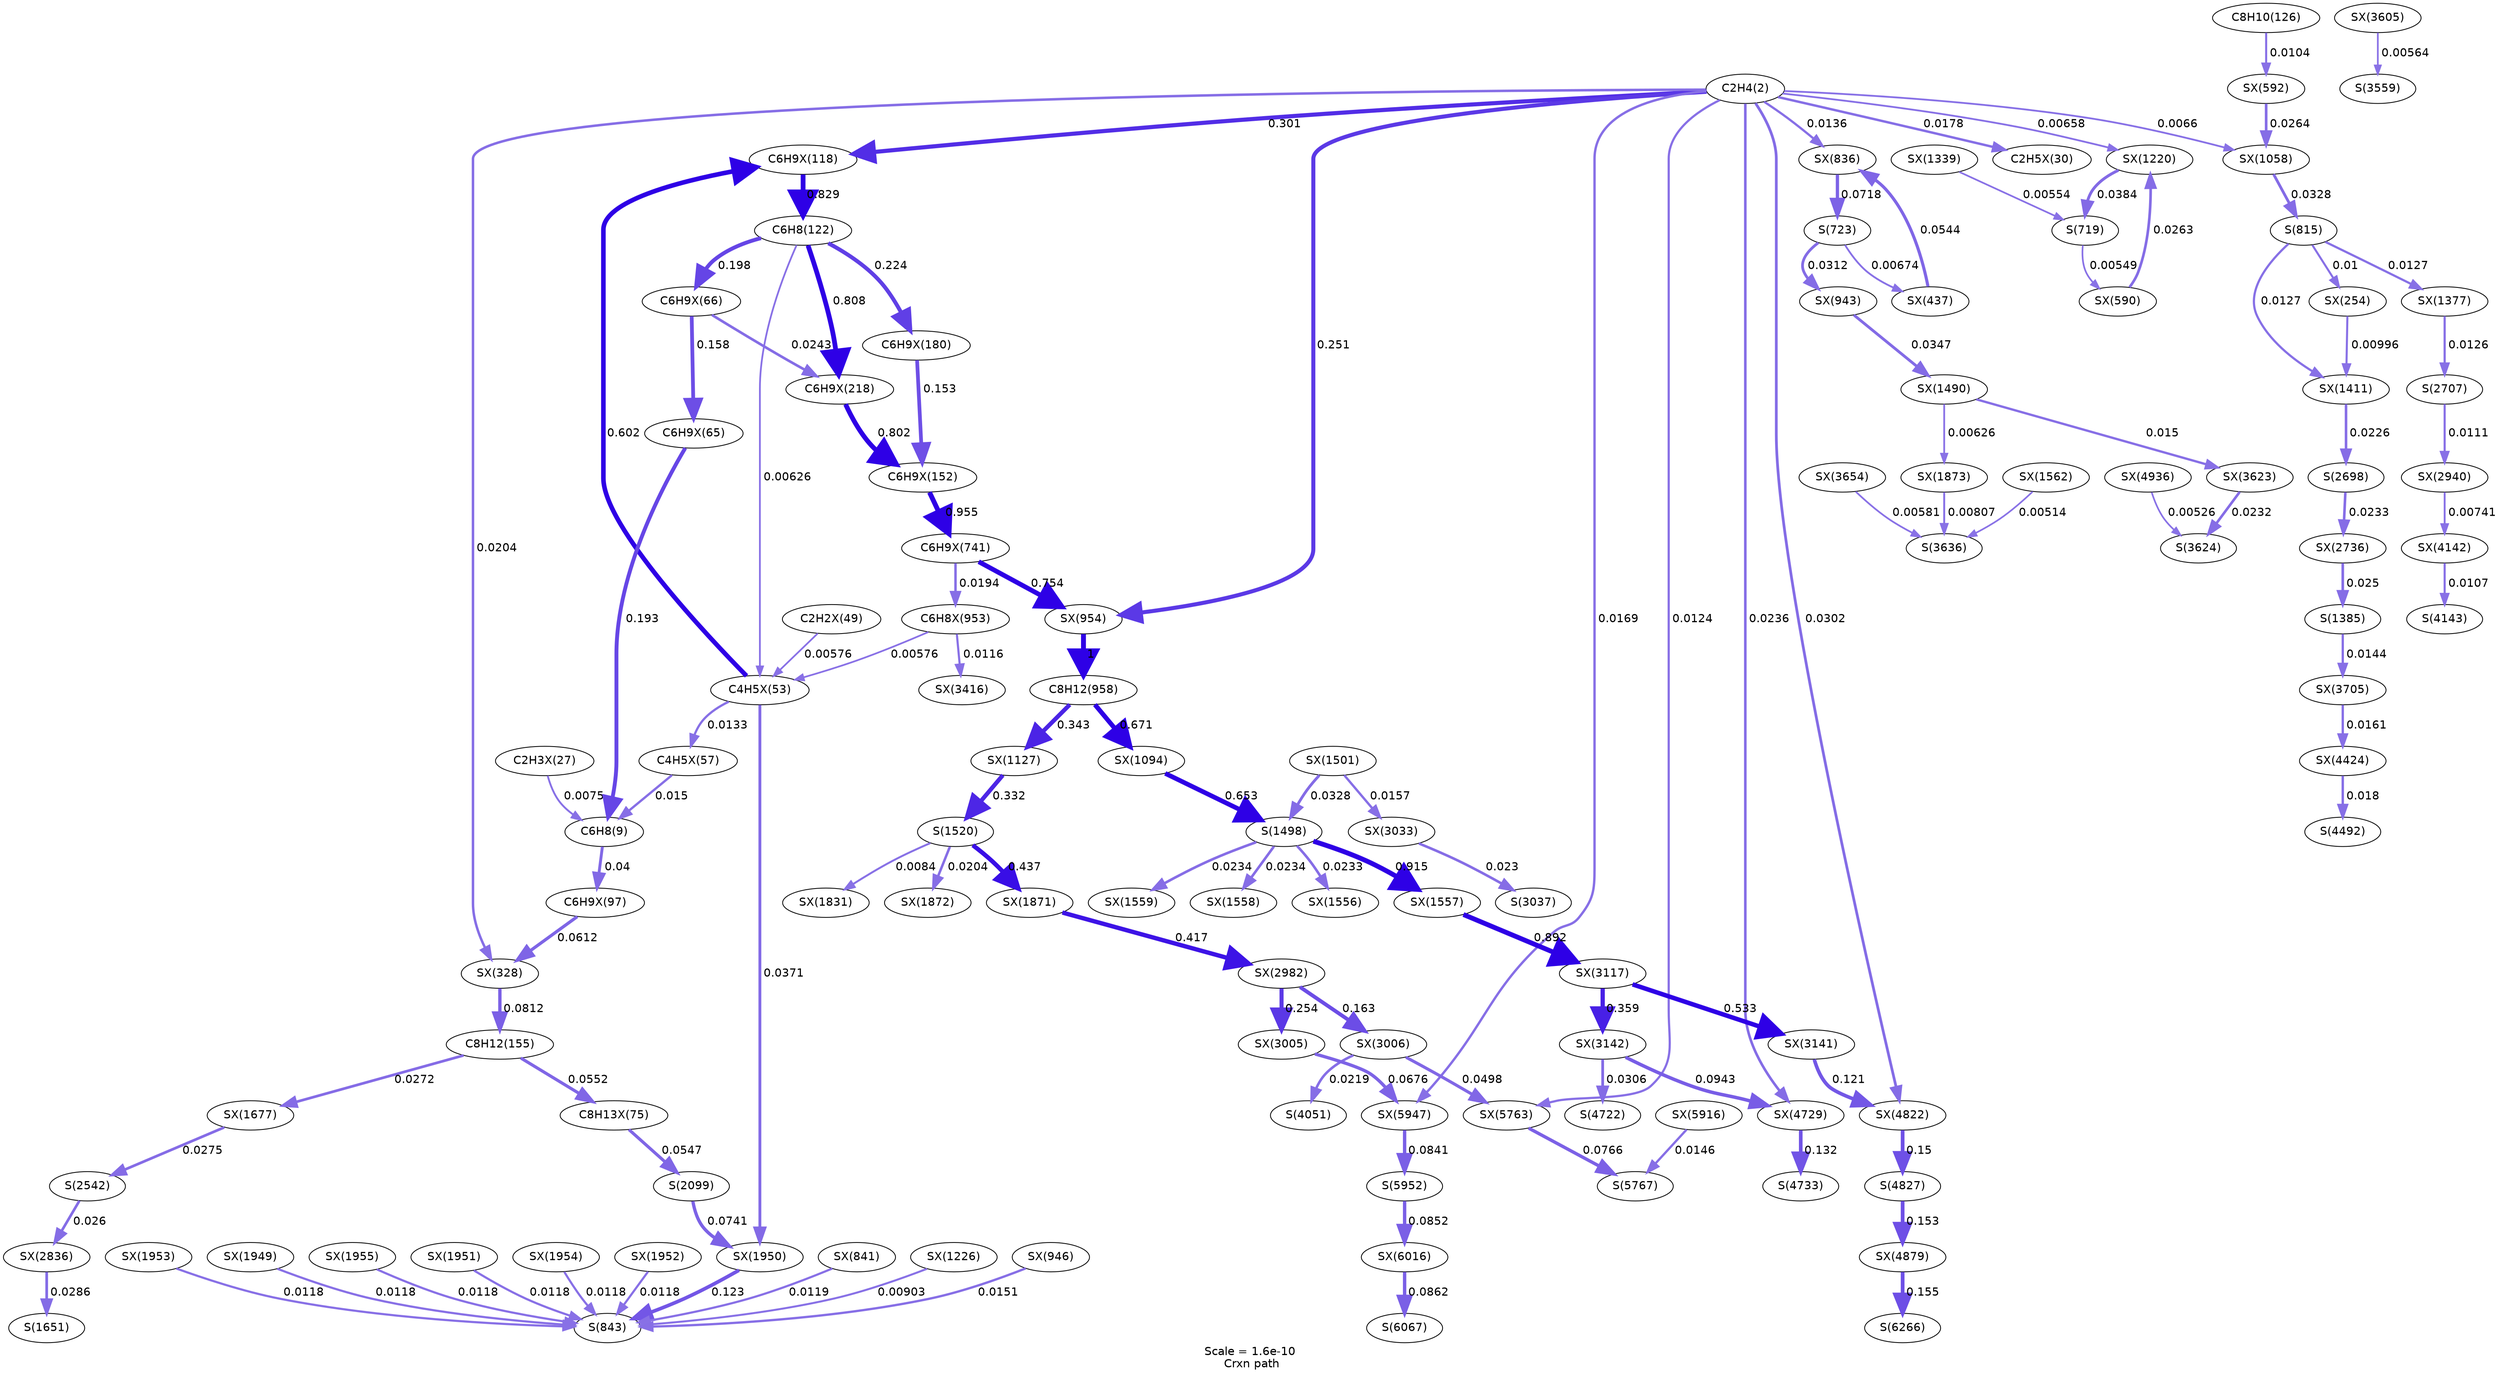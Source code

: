 digraph reaction_paths {
center=1;
s5 -> s59[fontname="Helvetica", style="setlinewidth(2.96)", arrowsize=1.48, color="0.7, 0.518, 0.9"
, label=" 0.0178"];
s5 -> s73[fontname="Helvetica", style="setlinewidth(5.09)", arrowsize=2.55, color="0.7, 0.801, 0.9"
, label=" 0.301"];
s5 -> s104[fontname="Helvetica", style="setlinewidth(2.76)", arrowsize=1.38, color="0.7, 0.514, 0.9"
, label=" 0.0136"];
s5 -> s114[fontname="Helvetica", style="setlinewidth(4.96)", arrowsize=2.48, color="0.7, 0.751, 0.9"
, label=" 0.251"];
s5 -> s126[fontname="Helvetica", style="setlinewidth(2.21)", arrowsize=1.1, color="0.7, 0.507, 0.9"
, label=" 0.00658"];
s5 -> s120[fontname="Helvetica", style="setlinewidth(2.21)", arrowsize=1.1, color="0.7, 0.507, 0.9"
, label=" 0.0066"];
s5 -> s84[fontname="Helvetica", style="setlinewidth(3.06)", arrowsize=1.53, color="0.7, 0.52, 0.9"
, label=" 0.0204"];
s5 -> s285[fontname="Helvetica", style="setlinewidth(3.17)", arrowsize=1.59, color="0.7, 0.524, 0.9"
, label=" 0.0236"];
s5 -> s288[fontname="Helvetica", style="setlinewidth(3.36)", arrowsize=1.68, color="0.7, 0.53, 0.9"
, label=" 0.0302"];
s5 -> s306[fontname="Helvetica", style="setlinewidth(2.69)", arrowsize=1.34, color="0.7, 0.512, 0.9"
, label=" 0.0124"];
s5 -> s310[fontname="Helvetica", style="setlinewidth(2.92)", arrowsize=1.46, color="0.7, 0.517, 0.9"
, label=" 0.0169"];
s58 -> s9[fontname="Helvetica", style="setlinewidth(2.31)", arrowsize=1.15, color="0.7, 0.508, 0.9"
, label=" 0.0075"];
s64 -> s65[fontname="Helvetica", style="setlinewidth(2.11)", arrowsize=1.05, color="0.7, 0.506, 0.9"
, label=" 0.00576"];
s66 -> s9[fontname="Helvetica", style="setlinewidth(2.83)", arrowsize=1.41, color="0.7, 0.515, 0.9"
, label=" 0.015"];
s65 -> s66[fontname="Helvetica", style="setlinewidth(2.74)", arrowsize=1.37, color="0.7, 0.513, 0.9"
, label=" 0.0133"];
s67 -> s9[fontname="Helvetica", style="setlinewidth(4.76)", arrowsize=2.38, color="0.7, 0.693, 0.9"
, label=" 0.193"];
s9 -> s72[fontname="Helvetica", style="setlinewidth(3.57)", arrowsize=1.78, color="0.7, 0.54, 0.9"
, label=" 0.04"];
s65 -> s73[fontname="Helvetica", style="setlinewidth(5.62)", arrowsize=2.81, color="0.7, 1.1, 0.9"
, label=" 0.602"];
s13 -> s65[fontname="Helvetica", style="setlinewidth(2.17)", arrowsize=1.08, color="0.7, 0.506, 0.9"
, label=" 0.00626"];
s65 -> s166[fontname="Helvetica", style="setlinewidth(3.51)", arrowsize=1.76, color="0.7, 0.537, 0.9"
, label=" 0.0371"];
s113 -> s65[fontname="Helvetica", style="setlinewidth(2.11)", arrowsize=1.05, color="0.7, 0.506, 0.9"
, label=" 0.00576"];
s73 -> s13[fontname="Helvetica", style="setlinewidth(5.86)", arrowsize=2.93, color="0.7, 1.33, 0.9"
, label=" 0.829"];
s13 -> s78[fontname="Helvetica", style="setlinewidth(4.87)", arrowsize=2.44, color="0.7, 0.724, 0.9"
, label=" 0.224"];
s13 -> s79[fontname="Helvetica", style="setlinewidth(5.84)", arrowsize=2.92, color="0.7, 1.31, 0.9"
, label=" 0.808"];
s13 -> s68[fontname="Helvetica", style="setlinewidth(4.78)", arrowsize=2.39, color="0.7, 0.698, 0.9"
, label=" 0.198"];
s68 -> s67[fontname="Helvetica", style="setlinewidth(4.61)", arrowsize=2.3, color="0.7, 0.658, 0.9"
, label=" 0.158"];
s72 -> s84[fontname="Helvetica", style="setlinewidth(3.89)", arrowsize=1.95, color="0.7, 0.561, 0.9"
, label=" 0.0612"];
s14 -> s93[fontname="Helvetica", style="setlinewidth(2.55)", arrowsize=1.28, color="0.7, 0.51, 0.9"
, label=" 0.0104"];
s78 -> s76[fontname="Helvetica", style="setlinewidth(4.58)", arrowsize=2.29, color="0.7, 0.653, 0.9"
, label=" 0.153"];
s79 -> s76[fontname="Helvetica", style="setlinewidth(5.83)", arrowsize=2.92, color="0.7, 1.3, 0.9"
, label=" 0.802"];
s68 -> s79[fontname="Helvetica", style="setlinewidth(3.19)", arrowsize=1.6, color="0.7, 0.524, 0.9"
, label=" 0.0243"];
s76 -> s100[fontname="Helvetica", style="setlinewidth(5.97)", arrowsize=2.98, color="0.7, 1.46, 0.9"
, label=" 0.955"];
s88 -> s104[fontname="Helvetica", style="setlinewidth(3.8)", arrowsize=1.9, color="0.7, 0.554, 0.9"
, label=" 0.0544"];
s19 -> s88[fontname="Helvetica", style="setlinewidth(2.23)", arrowsize=1.11, color="0.7, 0.507, 0.9"
, label=" 0.00674"];
s104 -> s19[fontname="Helvetica", style="setlinewidth(4.01)", arrowsize=2.01, color="0.7, 0.572, 0.9"
, label=" 0.0718"];
s19 -> s110[fontname="Helvetica", style="setlinewidth(3.38)", arrowsize=1.69, color="0.7, 0.531, 0.9"
, label=" 0.0312"];
s100 -> s114[fontname="Helvetica", style="setlinewidth(5.79)", arrowsize=2.89, color="0.7, 1.25, 0.9"
, label=" 0.754"];
s100 -> s113[fontname="Helvetica", style="setlinewidth(3.02)", arrowsize=1.51, color="0.7, 0.519, 0.9"
, label=" 0.0194"];
s93 -> s120[fontname="Helvetica", style="setlinewidth(3.26)", arrowsize=1.63, color="0.7, 0.526, 0.9"
, label=" 0.0264"];
s114 -> s24[fontname="Helvetica", style="setlinewidth(6)", arrowsize=3, color="0.7, 1.5, 0.9"
, label=" 1"];
s24 -> s121[fontname="Helvetica", style="setlinewidth(5.7)", arrowsize=2.85, color="0.7, 1.17, 0.9"
, label=" 0.671"];
s24 -> s122[fontname="Helvetica", style="setlinewidth(5.19)", arrowsize=2.6, color="0.7, 0.843, 0.9"
, label=" 0.343"];
s91 -> s126[fontname="Helvetica", style="setlinewidth(3.25)", arrowsize=1.63, color="0.7, 0.526, 0.9"
, label=" 0.0263"];
s18 -> s91[fontname="Helvetica", style="setlinewidth(2.07)", arrowsize=1.04, color="0.7, 0.505, 0.9"
, label=" 0.00549"];
s126 -> s18[fontname="Helvetica", style="setlinewidth(3.54)", arrowsize=1.77, color="0.7, 0.538, 0.9"
, label=" 0.0384"];
s128 -> s18[fontname="Helvetica", style="setlinewidth(2.08)", arrowsize=1.04, color="0.7, 0.506, 0.9"
, label=" 0.00554"];
s120 -> s20[fontname="Helvetica", style="setlinewidth(3.42)", arrowsize=1.71, color="0.7, 0.533, 0.9"
, label=" 0.0328"];
s20 -> s81[fontname="Helvetica", style="setlinewidth(2.52)", arrowsize=1.26, color="0.7, 0.51, 0.9"
, label=" 0.01"];
s20 -> s134[fontname="Helvetica", style="setlinewidth(2.7)", arrowsize=1.35, color="0.7, 0.513, 0.9"
, label=" 0.0127"];
s20 -> s132[fontname="Helvetica", style="setlinewidth(2.7)", arrowsize=1.35, color="0.7, 0.513, 0.9"
, label=" 0.0127"];
s110 -> s140[fontname="Helvetica", style="setlinewidth(3.46)", arrowsize=1.73, color="0.7, 0.535, 0.9"
, label=" 0.0347"];
s121 -> s28[fontname="Helvetica", style="setlinewidth(5.68)", arrowsize=2.84, color="0.7, 1.15, 0.9"
, label=" 0.653"];
s141 -> s28[fontname="Helvetica", style="setlinewidth(3.42)", arrowsize=1.71, color="0.7, 0.533, 0.9"
, label=" 0.0328"];
s28 -> s145[fontname="Helvetica", style="setlinewidth(3.16)", arrowsize=1.58, color="0.7, 0.523, 0.9"
, label=" 0.0234"];
s28 -> s143[fontname="Helvetica", style="setlinewidth(5.93)", arrowsize=2.97, color="0.7, 1.42, 0.9"
, label=" 0.915"];
s28 -> s144[fontname="Helvetica", style="setlinewidth(3.16)", arrowsize=1.58, color="0.7, 0.523, 0.9"
, label=" 0.0234"];
s28 -> s142[fontname="Helvetica", style="setlinewidth(3.16)", arrowsize=1.58, color="0.7, 0.523, 0.9"
, label=" 0.0233"];
s84 -> s16[fontname="Helvetica", style="setlinewidth(4.1)", arrowsize=2.05, color="0.7, 0.581, 0.9"
, label=" 0.0812"];
s16 -> s70[fontname="Helvetica", style="setlinewidth(3.81)", arrowsize=1.91, color="0.7, 0.555, 0.9"
, label=" 0.0552"];
s16 -> s151[fontname="Helvetica", style="setlinewidth(3.28)", arrowsize=1.64, color="0.7, 0.527, 0.9"
, label=" 0.0272"];
s122 -> s29[fontname="Helvetica", style="setlinewidth(5.17)", arrowsize=2.58, color="0.7, 0.832, 0.9"
, label=" 0.332"];
s29 -> s160[fontname="Helvetica", style="setlinewidth(3.06)", arrowsize=1.53, color="0.7, 0.52, 0.9"
, label=" 0.0204"];
s29 -> s159[fontname="Helvetica", style="setlinewidth(5.38)", arrowsize=2.69, color="0.7, 0.937, 0.9"
, label=" 0.437"];
s29 -> s158[fontname="Helvetica", style="setlinewidth(2.39)", arrowsize=1.2, color="0.7, 0.508, 0.9"
, label=" 0.0084"];
s105 -> s22[fontname="Helvetica", style="setlinewidth(2.65)", arrowsize=1.33, color="0.7, 0.512, 0.9"
, label=" 0.0119"];
s127 -> s22[fontname="Helvetica", style="setlinewidth(2.45)", arrowsize=1.22, color="0.7, 0.509, 0.9"
, label=" 0.00903"];
s112 -> s22[fontname="Helvetica", style="setlinewidth(2.84)", arrowsize=1.42, color="0.7, 0.515, 0.9"
, label=" 0.0151"];
s166 -> s22[fontname="Helvetica", style="setlinewidth(4.42)", arrowsize=2.21, color="0.7, 0.623, 0.9"
, label=" 0.123"];
s169 -> s22[fontname="Helvetica", style="setlinewidth(2.65)", arrowsize=1.32, color="0.7, 0.512, 0.9"
, label=" 0.0118"];
s165 -> s22[fontname="Helvetica", style="setlinewidth(2.65)", arrowsize=1.32, color="0.7, 0.512, 0.9"
, label=" 0.0118"];
s171 -> s22[fontname="Helvetica", style="setlinewidth(2.65)", arrowsize=1.32, color="0.7, 0.512, 0.9"
, label=" 0.0118"];
s167 -> s22[fontname="Helvetica", style="setlinewidth(2.65)", arrowsize=1.32, color="0.7, 0.512, 0.9"
, label=" 0.0118"];
s170 -> s22[fontname="Helvetica", style="setlinewidth(2.65)", arrowsize=1.32, color="0.7, 0.512, 0.9"
, label=" 0.0118"];
s168 -> s22[fontname="Helvetica", style="setlinewidth(2.65)", arrowsize=1.32, color="0.7, 0.512, 0.9"
, label=" 0.0118"];
s70 -> s31[fontname="Helvetica", style="setlinewidth(3.81)", arrowsize=1.9, color="0.7, 0.555, 0.9"
, label=" 0.0547"];
s31 -> s166[fontname="Helvetica", style="setlinewidth(4.04)", arrowsize=2.02, color="0.7, 0.574, 0.9"
, label=" 0.0741"];
s81 -> s134[fontname="Helvetica", style="setlinewidth(2.52)", arrowsize=1.26, color="0.7, 0.51, 0.9"
, label=" 0.00996"];
s134 -> s33[fontname="Helvetica", style="setlinewidth(3.14)", arrowsize=1.57, color="0.7, 0.523, 0.9"
, label=" 0.0226"];
s33 -> s194[fontname="Helvetica", style="setlinewidth(3.16)", arrowsize=1.58, color="0.7, 0.523, 0.9"
, label=" 0.0233"];
s151 -> s32[fontname="Helvetica", style="setlinewidth(3.29)", arrowsize=1.64, color="0.7, 0.528, 0.9"
, label=" 0.0275"];
s32 -> s202[fontname="Helvetica", style="setlinewidth(3.24)", arrowsize=1.62, color="0.7, 0.526, 0.9"
, label=" 0.026"];
s132 -> s34[fontname="Helvetica", style="setlinewidth(2.7)", arrowsize=1.35, color="0.7, 0.513, 0.9"
, label=" 0.0126"];
s34 -> s207[fontname="Helvetica", style="setlinewidth(2.6)", arrowsize=1.3, color="0.7, 0.511, 0.9"
, label=" 0.0111"];
s159 -> s212[fontname="Helvetica", style="setlinewidth(5.34)", arrowsize=2.67, color="0.7, 0.917, 0.9"
, label=" 0.417"];
s212 -> s214[fontname="Helvetica", style="setlinewidth(4.63)", arrowsize=2.31, color="0.7, 0.663, 0.9"
, label=" 0.163"];
s212 -> s213[fontname="Helvetica", style="setlinewidth(4.97)", arrowsize=2.48, color="0.7, 0.754, 0.9"
, label=" 0.254"];
s141 -> s218[fontname="Helvetica", style="setlinewidth(2.87)", arrowsize=1.43, color="0.7, 0.516, 0.9"
, label=" 0.0157"];
s143 -> s219[fontname="Helvetica", style="setlinewidth(5.91)", arrowsize=2.96, color="0.7, 1.39, 0.9"
, label=" 0.892"];
s219 -> s221[fontname="Helvetica", style="setlinewidth(5.23)", arrowsize=2.61, color="0.7, 0.859, 0.9"
, label=" 0.359"];
s219 -> s220[fontname="Helvetica", style="setlinewidth(5.52)", arrowsize=2.76, color="0.7, 1.03, 0.9"
, label=" 0.533"];
s113 -> s230[fontname="Helvetica", style="setlinewidth(2.63)", arrowsize=1.32, color="0.7, 0.512, 0.9"
, label=" 0.0116"];
s243 -> s39[fontname="Helvetica", style="setlinewidth(2.09)", arrowsize=1.05, color="0.7, 0.506, 0.9"
, label=" 0.00564"];
s140 -> s161[fontname="Helvetica", style="setlinewidth(2.17)", arrowsize=1.08, color="0.7, 0.506, 0.9"
, label=" 0.00626"];
s140 -> s245[fontname="Helvetica", style="setlinewidth(2.83)", arrowsize=1.42, color="0.7, 0.515, 0.9"
, label=" 0.015"];
s161 -> s43[fontname="Helvetica", style="setlinewidth(2.36)", arrowsize=1.18, color="0.7, 0.508, 0.9"
, label=" 0.00807"];
s147 -> s43[fontname="Helvetica", style="setlinewidth(2.02)", arrowsize=1.01, color="0.7, 0.505, 0.9"
, label=" 0.00514"];
s246 -> s43[fontname="Helvetica", style="setlinewidth(2.11)", arrowsize=1.06, color="0.7, 0.506, 0.9"
, label=" 0.00581"];
s194 -> s27[fontname="Helvetica", style="setlinewidth(3.22)", arrowsize=1.61, color="0.7, 0.525, 0.9"
, label=" 0.025"];
s27 -> s247[fontname="Helvetica", style="setlinewidth(2.8)", arrowsize=1.4, color="0.7, 0.514, 0.9"
, label=" 0.0144"];
s207 -> s261[fontname="Helvetica", style="setlinewidth(2.3)", arrowsize=1.15, color="0.7, 0.507, 0.9"
, label=" 0.00741"];
s202 -> s30[fontname="Helvetica", style="setlinewidth(3.32)", arrowsize=1.66, color="0.7, 0.529, 0.9"
, label=" 0.0286"];
s247 -> s267[fontname="Helvetica", style="setlinewidth(2.88)", arrowsize=1.44, color="0.7, 0.516, 0.9"
, label=" 0.0161"];
s267 -> s46[fontname="Helvetica", style="setlinewidth(2.97)", arrowsize=1.48, color="0.7, 0.518, 0.9"
, label=" 0.018"];
s261 -> s45[fontname="Helvetica", style="setlinewidth(2.58)", arrowsize=1.29, color="0.7, 0.511, 0.9"
, label=" 0.0107"];
s218 -> s35[fontname="Helvetica", style="setlinewidth(3.15)", arrowsize=1.58, color="0.7, 0.523, 0.9"
, label=" 0.023"];
s221 -> s285[fontname="Helvetica", style="setlinewidth(4.22)", arrowsize=2.11, color="0.7, 0.594, 0.9"
, label=" 0.0943"];
s221 -> s47[fontname="Helvetica", style="setlinewidth(3.37)", arrowsize=1.68, color="0.7, 0.531, 0.9"
, label=" 0.0306"];
s285 -> s48[fontname="Helvetica", style="setlinewidth(4.47)", arrowsize=2.23, color="0.7, 0.632, 0.9"
, label=" 0.132"];
s220 -> s288[fontname="Helvetica", style="setlinewidth(4.41)", arrowsize=2.2, color="0.7, 0.621, 0.9"
, label=" 0.121"];
s288 -> s49[fontname="Helvetica", style="setlinewidth(4.57)", arrowsize=2.28, color="0.7, 0.65, 0.9"
, label=" 0.15"];
s49 -> s289[fontname="Helvetica", style="setlinewidth(4.58)", arrowsize=2.29, color="0.7, 0.653, 0.9"
, label=" 0.153"];
s245 -> s42[fontname="Helvetica", style="setlinewidth(3.16)", arrowsize=1.58, color="0.7, 0.523, 0.9"
, label=" 0.0232"];
s290 -> s42[fontname="Helvetica", style="setlinewidth(2.04)", arrowsize=1.02, color="0.7, 0.505, 0.9"
, label=" 0.00526"];
s214 -> s44[fontname="Helvetica", style="setlinewidth(3.11)", arrowsize=1.56, color="0.7, 0.522, 0.9"
, label=" 0.0219"];
s214 -> s306[fontname="Helvetica", style="setlinewidth(3.74)", arrowsize=1.87, color="0.7, 0.55, 0.9"
, label=" 0.0498"];
s306 -> s51[fontname="Helvetica", style="setlinewidth(4.06)", arrowsize=2.03, color="0.7, 0.577, 0.9"
, label=" 0.0766"];
s307 -> s51[fontname="Helvetica", style="setlinewidth(2.81)", arrowsize=1.4, color="0.7, 0.515, 0.9"
, label=" 0.0146"];
s213 -> s310[fontname="Helvetica", style="setlinewidth(3.97)", arrowsize=1.98, color="0.7, 0.568, 0.9"
, label=" 0.0676"];
s310 -> s52[fontname="Helvetica", style="setlinewidth(4.13)", arrowsize=2.07, color="0.7, 0.584, 0.9"
, label=" 0.0841"];
s52 -> s311[fontname="Helvetica", style="setlinewidth(4.14)", arrowsize=2.07, color="0.7, 0.585, 0.9"
, label=" 0.0852"];
s311 -> s53[fontname="Helvetica", style="setlinewidth(4.15)", arrowsize=2.07, color="0.7, 0.586, 0.9"
, label=" 0.0862"];
s289 -> s55[fontname="Helvetica", style="setlinewidth(4.59)", arrowsize=2.3, color="0.7, 0.655, 0.9"
, label=" 0.155"];
s5 [ fontname="Helvetica", label="C2H4(2)"];
s9 [ fontname="Helvetica", label="C6H8(9)"];
s13 [ fontname="Helvetica", label="C6H8(122)"];
s14 [ fontname="Helvetica", label="C8H10(126)"];
s16 [ fontname="Helvetica", label="C8H12(155)"];
s18 [ fontname="Helvetica", label="S(719)"];
s19 [ fontname="Helvetica", label="S(723)"];
s20 [ fontname="Helvetica", label="S(815)"];
s22 [ fontname="Helvetica", label="S(843)"];
s24 [ fontname="Helvetica", label="C8H12(958)"];
s27 [ fontname="Helvetica", label="S(1385)"];
s28 [ fontname="Helvetica", label="S(1498)"];
s29 [ fontname="Helvetica", label="S(1520)"];
s30 [ fontname="Helvetica", label="S(1651)"];
s31 [ fontname="Helvetica", label="S(2099)"];
s32 [ fontname="Helvetica", label="S(2542)"];
s33 [ fontname="Helvetica", label="S(2698)"];
s34 [ fontname="Helvetica", label="S(2707)"];
s35 [ fontname="Helvetica", label="S(3037)"];
s39 [ fontname="Helvetica", label="S(3559)"];
s42 [ fontname="Helvetica", label="S(3624)"];
s43 [ fontname="Helvetica", label="S(3636)"];
s44 [ fontname="Helvetica", label="S(4051)"];
s45 [ fontname="Helvetica", label="S(4143)"];
s46 [ fontname="Helvetica", label="S(4492)"];
s47 [ fontname="Helvetica", label="S(4722)"];
s48 [ fontname="Helvetica", label="S(4733)"];
s49 [ fontname="Helvetica", label="S(4827)"];
s51 [ fontname="Helvetica", label="S(5767)"];
s52 [ fontname="Helvetica", label="S(5952)"];
s53 [ fontname="Helvetica", label="S(6067)"];
s55 [ fontname="Helvetica", label="S(6266)"];
s58 [ fontname="Helvetica", label="C2H3X(27)"];
s59 [ fontname="Helvetica", label="C2H5X(30)"];
s64 [ fontname="Helvetica", label="C2H2X(49)"];
s65 [ fontname="Helvetica", label="C4H5X(53)"];
s66 [ fontname="Helvetica", label="C4H5X(57)"];
s67 [ fontname="Helvetica", label="C6H9X(65)"];
s68 [ fontname="Helvetica", label="C6H9X(66)"];
s70 [ fontname="Helvetica", label="C8H13X(75)"];
s72 [ fontname="Helvetica", label="C6H9X(97)"];
s73 [ fontname="Helvetica", label="C6H9X(118)"];
s76 [ fontname="Helvetica", label="C6H9X(152)"];
s78 [ fontname="Helvetica", label="C6H9X(180)"];
s79 [ fontname="Helvetica", label="C6H9X(218)"];
s81 [ fontname="Helvetica", label="SX(254)"];
s84 [ fontname="Helvetica", label="SX(328)"];
s88 [ fontname="Helvetica", label="SX(437)"];
s91 [ fontname="Helvetica", label="SX(590)"];
s93 [ fontname="Helvetica", label="SX(592)"];
s100 [ fontname="Helvetica", label="C6H9X(741)"];
s104 [ fontname="Helvetica", label="SX(836)"];
s105 [ fontname="Helvetica", label="SX(841)"];
s110 [ fontname="Helvetica", label="SX(943)"];
s112 [ fontname="Helvetica", label="SX(946)"];
s113 [ fontname="Helvetica", label="C6H8X(953)"];
s114 [ fontname="Helvetica", label="SX(954)"];
s120 [ fontname="Helvetica", label="SX(1058)"];
s121 [ fontname="Helvetica", label="SX(1094)"];
s122 [ fontname="Helvetica", label="SX(1127)"];
s126 [ fontname="Helvetica", label="SX(1220)"];
s127 [ fontname="Helvetica", label="SX(1226)"];
s128 [ fontname="Helvetica", label="SX(1339)"];
s132 [ fontname="Helvetica", label="SX(1377)"];
s134 [ fontname="Helvetica", label="SX(1411)"];
s140 [ fontname="Helvetica", label="SX(1490)"];
s141 [ fontname="Helvetica", label="SX(1501)"];
s142 [ fontname="Helvetica", label="SX(1556)"];
s143 [ fontname="Helvetica", label="SX(1557)"];
s144 [ fontname="Helvetica", label="SX(1558)"];
s145 [ fontname="Helvetica", label="SX(1559)"];
s147 [ fontname="Helvetica", label="SX(1562)"];
s151 [ fontname="Helvetica", label="SX(1677)"];
s158 [ fontname="Helvetica", label="SX(1831)"];
s159 [ fontname="Helvetica", label="SX(1871)"];
s160 [ fontname="Helvetica", label="SX(1872)"];
s161 [ fontname="Helvetica", label="SX(1873)"];
s165 [ fontname="Helvetica", label="SX(1949)"];
s166 [ fontname="Helvetica", label="SX(1950)"];
s167 [ fontname="Helvetica", label="SX(1951)"];
s168 [ fontname="Helvetica", label="SX(1952)"];
s169 [ fontname="Helvetica", label="SX(1953)"];
s170 [ fontname="Helvetica", label="SX(1954)"];
s171 [ fontname="Helvetica", label="SX(1955)"];
s194 [ fontname="Helvetica", label="SX(2736)"];
s202 [ fontname="Helvetica", label="SX(2836)"];
s207 [ fontname="Helvetica", label="SX(2940)"];
s212 [ fontname="Helvetica", label="SX(2982)"];
s213 [ fontname="Helvetica", label="SX(3005)"];
s214 [ fontname="Helvetica", label="SX(3006)"];
s218 [ fontname="Helvetica", label="SX(3033)"];
s219 [ fontname="Helvetica", label="SX(3117)"];
s220 [ fontname="Helvetica", label="SX(3141)"];
s221 [ fontname="Helvetica", label="SX(3142)"];
s230 [ fontname="Helvetica", label="SX(3416)"];
s243 [ fontname="Helvetica", label="SX(3605)"];
s245 [ fontname="Helvetica", label="SX(3623)"];
s246 [ fontname="Helvetica", label="SX(3654)"];
s247 [ fontname="Helvetica", label="SX(3705)"];
s261 [ fontname="Helvetica", label="SX(4142)"];
s267 [ fontname="Helvetica", label="SX(4424)"];
s285 [ fontname="Helvetica", label="SX(4729)"];
s288 [ fontname="Helvetica", label="SX(4822)"];
s289 [ fontname="Helvetica", label="SX(4879)"];
s290 [ fontname="Helvetica", label="SX(4936)"];
s306 [ fontname="Helvetica", label="SX(5763)"];
s307 [ fontname="Helvetica", label="SX(5916)"];
s310 [ fontname="Helvetica", label="SX(5947)"];
s311 [ fontname="Helvetica", label="SX(6016)"];
 label = "Scale = 1.6e-10\l Crxn path";
 fontname = "Helvetica";
}
